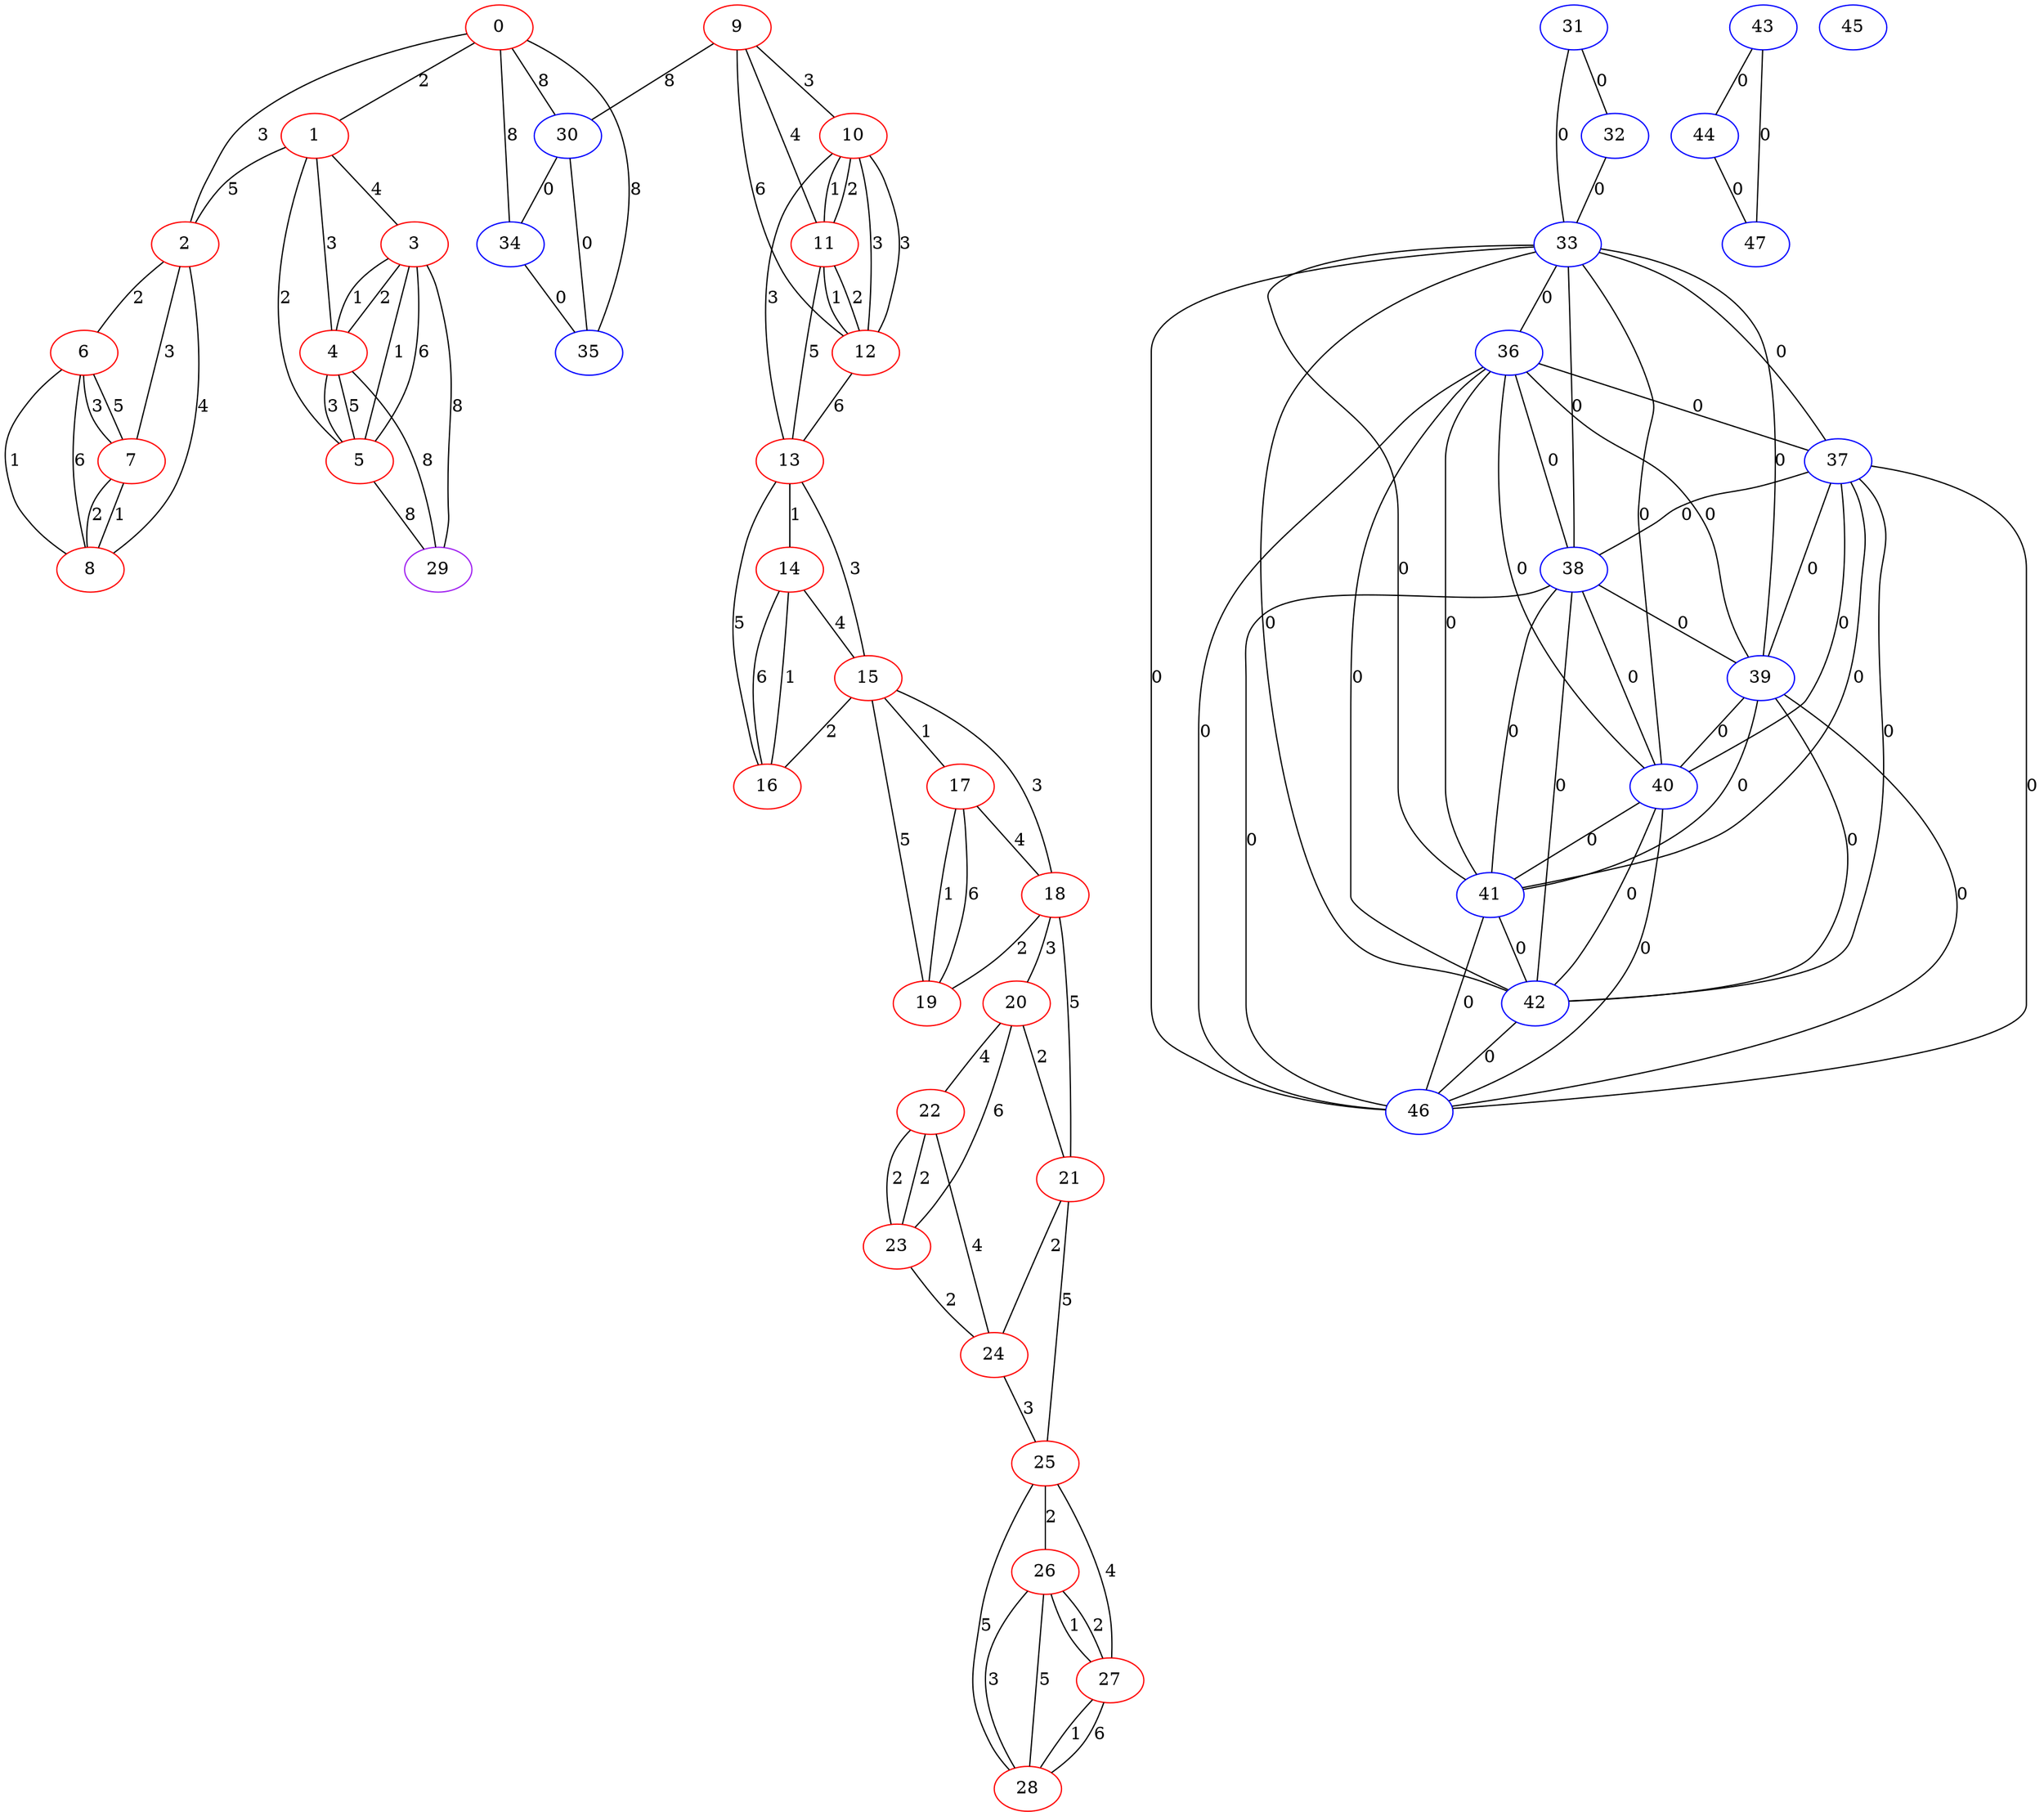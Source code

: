 graph "" {
0 [color=red, weight=1];
1 [color=red, weight=1];
2 [color=red, weight=1];
3 [color=red, weight=1];
4 [color=red, weight=1];
5 [color=red, weight=1];
6 [color=red, weight=1];
7 [color=red, weight=1];
8 [color=red, weight=1];
9 [color=red, weight=1];
10 [color=red, weight=1];
11 [color=red, weight=1];
12 [color=red, weight=1];
13 [color=red, weight=1];
14 [color=red, weight=1];
15 [color=red, weight=1];
16 [color=red, weight=1];
17 [color=red, weight=1];
18 [color=red, weight=1];
19 [color=red, weight=1];
20 [color=red, weight=1];
21 [color=red, weight=1];
22 [color=red, weight=1];
23 [color=red, weight=1];
24 [color=red, weight=1];
25 [color=red, weight=1];
26 [color=red, weight=1];
27 [color=red, weight=1];
28 [color=red, weight=1];
29 [color=purple, weight=4];
30 [color=blue, weight=3];
31 [color=blue, weight=3];
32 [color=blue, weight=3];
33 [color=blue, weight=3];
34 [color=blue, weight=3];
35 [color=blue, weight=3];
36 [color=blue, weight=3];
37 [color=blue, weight=3];
38 [color=blue, weight=3];
39 [color=blue, weight=3];
40 [color=blue, weight=3];
41 [color=blue, weight=3];
42 [color=blue, weight=3];
43 [color=blue, weight=3];
44 [color=blue, weight=3];
45 [color=blue, weight=3];
46 [color=blue, weight=3];
47 [color=blue, weight=3];
0 -- 1  [key=0, label=2];
0 -- 2  [key=0, label=3];
0 -- 35  [key=0, label=8];
0 -- 34  [key=0, label=8];
0 -- 30  [key=0, label=8];
1 -- 2  [key=0, label=5];
1 -- 3  [key=0, label=4];
1 -- 4  [key=0, label=3];
1 -- 5  [key=0, label=2];
2 -- 8  [key=0, label=4];
2 -- 6  [key=0, label=2];
2 -- 7  [key=0, label=3];
3 -- 4  [key=0, label=2];
3 -- 4  [key=1, label=1];
3 -- 5  [key=0, label=1];
3 -- 5  [key=1, label=6];
3 -- 29  [key=0, label=8];
4 -- 5  [key=0, label=3];
4 -- 5  [key=1, label=5];
4 -- 29  [key=0, label=8];
5 -- 29  [key=0, label=8];
6 -- 8  [key=0, label=1];
6 -- 8  [key=1, label=6];
6 -- 7  [key=0, label=3];
6 -- 7  [key=1, label=5];
7 -- 8  [key=0, label=2];
7 -- 8  [key=1, label=1];
9 -- 10  [key=0, label=3];
9 -- 11  [key=0, label=4];
9 -- 12  [key=0, label=6];
9 -- 30  [key=0, label=8];
10 -- 11  [key=0, label=1];
10 -- 11  [key=1, label=2];
10 -- 12  [key=0, label=3];
10 -- 12  [key=1, label=3];
10 -- 13  [key=0, label=3];
11 -- 12  [key=0, label=2];
11 -- 12  [key=1, label=1];
11 -- 13  [key=0, label=5];
12 -- 13  [key=0, label=6];
13 -- 14  [key=0, label=1];
13 -- 15  [key=0, label=3];
13 -- 16  [key=0, label=5];
14 -- 16  [key=0, label=6];
14 -- 16  [key=1, label=1];
14 -- 15  [key=0, label=4];
15 -- 16  [key=0, label=2];
15 -- 17  [key=0, label=1];
15 -- 18  [key=0, label=3];
15 -- 19  [key=0, label=5];
17 -- 18  [key=0, label=4];
17 -- 19  [key=0, label=1];
17 -- 19  [key=1, label=6];
18 -- 19  [key=0, label=2];
18 -- 20  [key=0, label=3];
18 -- 21  [key=0, label=5];
20 -- 21  [key=0, label=2];
20 -- 22  [key=0, label=4];
20 -- 23  [key=0, label=6];
21 -- 24  [key=0, label=2];
21 -- 25  [key=0, label=5];
22 -- 24  [key=0, label=4];
22 -- 23  [key=0, label=2];
22 -- 23  [key=1, label=2];
23 -- 24  [key=0, label=2];
24 -- 25  [key=0, label=3];
25 -- 26  [key=0, label=2];
25 -- 27  [key=0, label=4];
25 -- 28  [key=0, label=5];
26 -- 27  [key=0, label=2];
26 -- 27  [key=1, label=1];
26 -- 28  [key=0, label=3];
26 -- 28  [key=1, label=5];
27 -- 28  [key=0, label=1];
27 -- 28  [key=1, label=6];
30 -- 34  [key=0, label=0];
30 -- 35  [key=0, label=0];
31 -- 32  [key=0, label=0];
31 -- 33  [key=0, label=0];
32 -- 33  [key=0, label=0];
33 -- 36  [key=0, label=0];
33 -- 37  [key=0, label=0];
33 -- 38  [key=0, label=0];
33 -- 39  [key=0, label=0];
33 -- 40  [key=0, label=0];
33 -- 41  [key=0, label=0];
33 -- 42  [key=0, label=0];
33 -- 46  [key=0, label=0];
34 -- 35  [key=0, label=0];
36 -- 37  [key=0, label=0];
36 -- 38  [key=0, label=0];
36 -- 39  [key=0, label=0];
36 -- 40  [key=0, label=0];
36 -- 41  [key=0, label=0];
36 -- 42  [key=0, label=0];
36 -- 46  [key=0, label=0];
37 -- 38  [key=0, label=0];
37 -- 39  [key=0, label=0];
37 -- 40  [key=0, label=0];
37 -- 41  [key=0, label=0];
37 -- 42  [key=0, label=0];
37 -- 46  [key=0, label=0];
38 -- 39  [key=0, label=0];
38 -- 40  [key=0, label=0];
38 -- 41  [key=0, label=0];
38 -- 42  [key=0, label=0];
38 -- 46  [key=0, label=0];
39 -- 40  [key=0, label=0];
39 -- 41  [key=0, label=0];
39 -- 42  [key=0, label=0];
39 -- 46  [key=0, label=0];
40 -- 41  [key=0, label=0];
40 -- 42  [key=0, label=0];
40 -- 46  [key=0, label=0];
41 -- 42  [key=0, label=0];
41 -- 46  [key=0, label=0];
42 -- 46  [key=0, label=0];
43 -- 44  [key=0, label=0];
43 -- 47  [key=0, label=0];
44 -- 47  [key=0, label=0];
}
